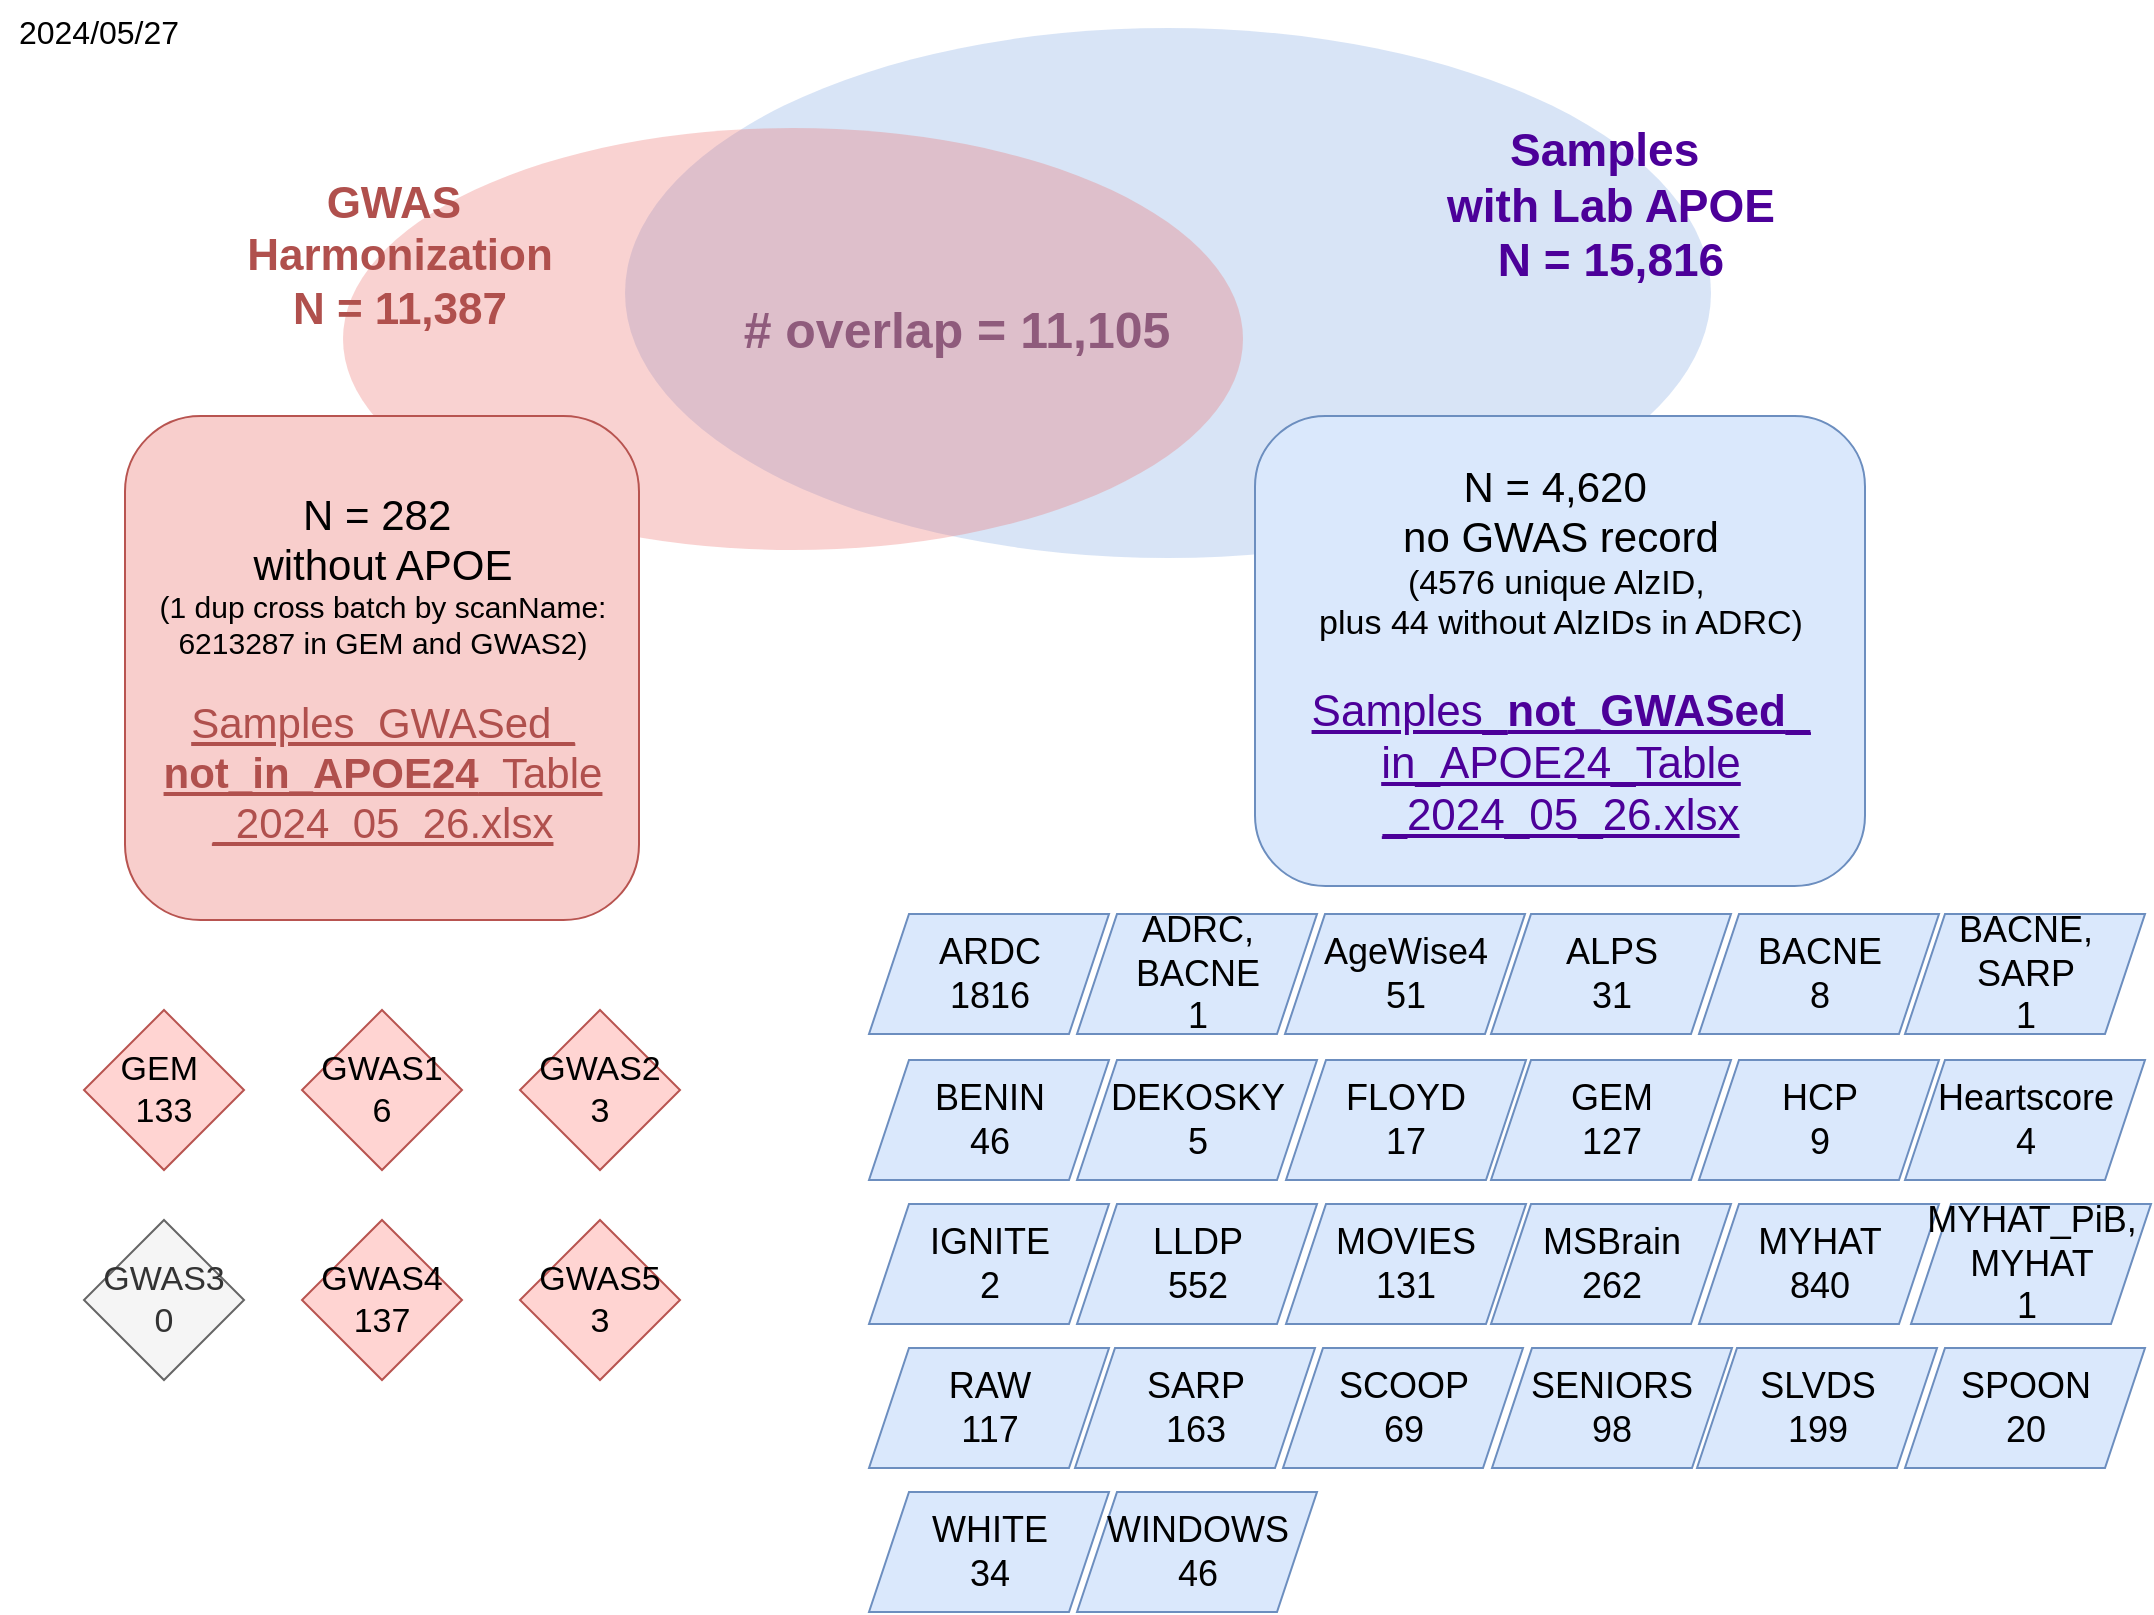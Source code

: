 <mxfile version="24.4.9" type="device">
  <diagram id="c3cad289-d560-70ba-9eab-9946d79d6b94" name="Page-1">
    <mxGraphModel dx="1710" dy="1085" grid="0" gridSize="10" guides="1" tooltips="1" connect="1" arrows="1" fold="1" page="1" pageScale="1" pageWidth="1100" pageHeight="850" background="#ffffff" math="0" shadow="0">
      <root>
        <mxCell id="0" />
        <mxCell id="1" parent="0" />
        <mxCell id="2714d821fc85a389-23" value="" style="ellipse;whiteSpace=wrap;html=1;rounded=1;shadow=0;comic=0;strokeColor=none;strokeWidth=6;fillColor=#7EA6E0;fontSize=20;fontColor=#000000;opacity=30;fontStyle=0" parent="1" vertex="1">
          <mxGeometry x="321.5" y="22" width="543" height="265" as="geometry" />
        </mxCell>
        <mxCell id="2714d821fc85a389-1" value="" style="ellipse;whiteSpace=wrap;html=1;rounded=1;shadow=0;comic=0;strokeColor=none;strokeWidth=6;fillColor=#EA6B66;fontSize=20;fontColor=#000000;opacity=30;fontStyle=0" parent="1" vertex="1">
          <mxGeometry x="180.5" y="72" width="450" height="211" as="geometry" />
        </mxCell>
        <mxCell id="2d132a9ff17c12e9-2" value="&lt;font color=&quot;#8f5b7c&quot; size=&quot;1&quot; style=&quot;&quot;&gt;&lt;b style=&quot;font-size: 25px;&quot;&gt;# overlap =&amp;nbsp;11,105&lt;/b&gt;&lt;/font&gt;" style="text;html=1;strokeColor=none;fillColor=none;align=center;verticalAlign=middle;whiteSpace=wrap;rounded=1;shadow=0;comic=0;fontSize=20;fontColor=#875675;arcSize=50;fontStyle=0" parent="1" vertex="1">
          <mxGeometry x="299.5" y="126" width="375" height="92" as="geometry" />
        </mxCell>
        <mxCell id="2714d821fc85a389-5" value="&lt;span style=&quot;font-weight: 700; font-size: 22px;&quot;&gt;&lt;font style=&quot;font-size: 22px;&quot;&gt;GWAS&amp;nbsp;&lt;/font&gt;&lt;/span&gt;&lt;div style=&quot;font-weight: 700; font-size: 22px;&quot;&gt;&lt;font style=&quot;font-size: 22px;&quot;&gt;Harmonization&lt;/font&gt;&lt;/div&gt;&lt;div style=&quot;font-weight: 700; font-size: 22px;&quot;&gt;&lt;font style=&quot;font-size: 22px;&quot;&gt;N = 11,387&lt;/font&gt;&lt;/div&gt;" style="text;html=1;strokeColor=none;fillColor=none;align=center;verticalAlign=middle;whiteSpace=wrap;rounded=1;shadow=0;comic=0;fontSize=20;fontColor=#B0504D;arcSize=0;fontStyle=0" parent="1" vertex="1">
          <mxGeometry x="124" y="126" width="170" height="20" as="geometry" />
        </mxCell>
        <mxCell id="bX-NFf3l7EUV0vxg2pBb-1" value="&lt;span style=&quot;font-weight: 700; font-size: 23px;&quot;&gt;&lt;font color=&quot;#4c0099&quot;&gt;Samples&amp;nbsp;&lt;/font&gt;&lt;/span&gt;&lt;div style=&quot;font-size: 23px;&quot;&gt;&lt;font color=&quot;#4c0099&quot;&gt;&lt;span style=&quot;font-weight: 700; font-size: 23px;&quot;&gt;with&amp;nbsp;&lt;/span&gt;&lt;span style=&quot;font-weight: 700; background-color: initial; font-size: 23px;&quot;&gt;Lab APOE&lt;/span&gt;&lt;/font&gt;&lt;div style=&quot;font-weight: 700; font-size: 23px;&quot;&gt;&lt;div style=&quot;font-size: 23px;&quot;&gt;&lt;font color=&quot;#4c0099&quot;&gt;N = 15,816&lt;/font&gt;&lt;/div&gt;&lt;/div&gt;&lt;/div&gt;" style="text;html=1;align=center;verticalAlign=middle;whiteSpace=wrap;rounded=0;fontSize=23;" vertex="1" parent="1">
          <mxGeometry x="678" y="70" width="273" height="82" as="geometry" />
        </mxCell>
        <mxCell id="bX-NFf3l7EUV0vxg2pBb-4" value="&lt;font style=&quot;font-size: 21px;&quot;&gt;N = 4,620&amp;nbsp;&lt;/font&gt;&lt;div&gt;&lt;font style=&quot;font-size: 21px;&quot;&gt;no GWAS record&lt;/font&gt;&lt;/div&gt;&lt;div&gt;&lt;font style=&quot;font-size: 17px;&quot;&gt;(4576 unique AlzID,&amp;nbsp;&lt;/font&gt;&lt;/div&gt;&lt;div&gt;&lt;font style=&quot;font-size: 17px;&quot;&gt;plus 44 without AlzIDs in ADRC)&lt;/font&gt;&lt;/div&gt;&lt;div&gt;&lt;font style=&quot;font-size: 17px;&quot;&gt;&lt;br&gt;&lt;/font&gt;&lt;/div&gt;&lt;div style=&quot;font-size: 22px;&quot;&gt;&lt;font color=&quot;#4c0099&quot; style=&quot;font-size: 22px;&quot;&gt;&lt;u style=&quot;&quot;&gt;Samples_&lt;b style=&quot;&quot;&gt;not_GWASed&lt;/b&gt;_&lt;/u&gt;&lt;/font&gt;&lt;/div&gt;&lt;div style=&quot;font-size: 22px;&quot;&gt;&lt;font style=&quot;font-size: 22px;&quot;&gt;&lt;font color=&quot;#4c0099&quot; style=&quot;font-size: 22px;&quot;&gt;&lt;u&gt;in_APOE24_Table&lt;/u&gt;&lt;/font&gt;&lt;/font&gt;&lt;/div&gt;&lt;div style=&quot;font-size: 22px;&quot;&gt;&lt;font style=&quot;font-size: 22px;&quot;&gt;&lt;font color=&quot;#4c0099&quot; style=&quot;font-size: 22px;&quot;&gt;&lt;u style=&quot;&quot;&gt;_2024_05_26.xlsx&lt;/u&gt;&lt;/font&gt;&lt;br&gt;&lt;/font&gt;&lt;/div&gt;" style="rounded=1;whiteSpace=wrap;html=1;fillColor=#dae8fc;strokeColor=#6c8ebf;" vertex="1" parent="1">
          <mxGeometry x="636.5" y="216" width="305" height="235" as="geometry" />
        </mxCell>
        <mxCell id="bX-NFf3l7EUV0vxg2pBb-8" value="&lt;span style=&quot;font-size: 21px;&quot;&gt;N = 282&amp;nbsp;&lt;/span&gt;&lt;div&gt;&lt;span style=&quot;font-size: 21px;&quot;&gt;without APOE&lt;/span&gt;&lt;/div&gt;&lt;div&gt;&lt;font style=&quot;font-size: 15px;&quot;&gt;(1 dup cross batch by scanName: 6213287 in GEM and GWAS2)&lt;/font&gt;&lt;/div&gt;&lt;div&gt;&lt;font color=&quot;#b0504d&quot; style=&quot;font-size: 15px;&quot;&gt;&lt;br&gt;&lt;/font&gt;&lt;/div&gt;&lt;div style=&quot;font-size: 21px;&quot;&gt;&lt;font color=&quot;#b0504d&quot; style=&quot;font-size: 21px;&quot;&gt;&lt;u&gt;&lt;span style=&quot;&quot;&gt;Samples_GWASed_&lt;/span&gt;&lt;div style=&quot;&quot;&gt;&lt;b style=&quot;&quot;&gt;not_in_APOE24&lt;/b&gt;&lt;span style=&quot;&quot;&gt;_Table&lt;/span&gt;&lt;/div&gt;&lt;div style=&quot;&quot;&gt;&lt;span style=&quot;&quot;&gt;_2024_05_26.xlsx&lt;/span&gt;&lt;/div&gt;&lt;/u&gt;&lt;/font&gt;&lt;/div&gt;" style="rounded=1;whiteSpace=wrap;html=1;fillColor=#f8cecc;strokeColor=#b85450;" vertex="1" parent="1">
          <mxGeometry x="71.5" y="216" width="257" height="252" as="geometry" />
        </mxCell>
        <mxCell id="bX-NFf3l7EUV0vxg2pBb-16" value="GEM&amp;nbsp;&lt;div&gt;133&lt;/div&gt;" style="rhombus;whiteSpace=wrap;html=1;fontSize=17;fillColor=#FFD4D2;strokeColor=#b85450;" vertex="1" parent="1">
          <mxGeometry x="51" y="513" width="80" height="80" as="geometry" />
        </mxCell>
        <mxCell id="bX-NFf3l7EUV0vxg2pBb-17" value="GWAS1&lt;div&gt;6&lt;/div&gt;" style="rhombus;whiteSpace=wrap;html=1;fontSize=17;fillColor=#FFD4D2;strokeColor=#b85450;" vertex="1" parent="1">
          <mxGeometry x="160" y="513" width="80" height="80" as="geometry" />
        </mxCell>
        <mxCell id="bX-NFf3l7EUV0vxg2pBb-18" value="GWAS2&lt;div&gt;3&lt;/div&gt;" style="rhombus;whiteSpace=wrap;html=1;fontSize=17;fillColor=#FFD4D2;strokeColor=#b85450;" vertex="1" parent="1">
          <mxGeometry x="269" y="513" width="80" height="80" as="geometry" />
        </mxCell>
        <mxCell id="bX-NFf3l7EUV0vxg2pBb-19" value="GWAS3&lt;div&gt;0&lt;/div&gt;" style="rhombus;whiteSpace=wrap;html=1;fontSize=17;fillColor=#f5f5f5;strokeColor=#666666;fontColor=#333333;" vertex="1" parent="1">
          <mxGeometry x="51" y="618" width="80" height="80" as="geometry" />
        </mxCell>
        <mxCell id="bX-NFf3l7EUV0vxg2pBb-20" value="GWAS4&lt;div&gt;137&lt;/div&gt;" style="rhombus;whiteSpace=wrap;html=1;fontSize=17;fillColor=#FFD4D2;strokeColor=#b85450;" vertex="1" parent="1">
          <mxGeometry x="160" y="618" width="80" height="80" as="geometry" />
        </mxCell>
        <mxCell id="bX-NFf3l7EUV0vxg2pBb-21" value="GWAS5&lt;div&gt;3&lt;/div&gt;" style="rhombus;whiteSpace=wrap;html=1;fontSize=17;fillColor=#FFD4D2;strokeColor=#b85450;" vertex="1" parent="1">
          <mxGeometry x="269" y="618" width="80" height="80" as="geometry" />
        </mxCell>
        <mxCell id="bX-NFf3l7EUV0vxg2pBb-67" value="" style="group" vertex="1" connectable="0" parent="1">
          <mxGeometry x="443.5" y="465" width="641" height="349" as="geometry" />
        </mxCell>
        <mxCell id="bX-NFf3l7EUV0vxg2pBb-24" value="RAW&lt;div style=&quot;font-size: 18px;&quot;&gt;117&lt;/div&gt;" style="shape=parallelogram;perimeter=parallelogramPerimeter;whiteSpace=wrap;html=1;fixedSize=1;fontSize=18;fillColor=#dae8fc;strokeColor=#6c8ebf;" vertex="1" parent="bX-NFf3l7EUV0vxg2pBb-67">
          <mxGeometry y="217" width="120" height="60" as="geometry" />
        </mxCell>
        <mxCell id="bX-NFf3l7EUV0vxg2pBb-26" value="MYHAT&lt;div style=&quot;font-size: 18px;&quot;&gt;840&lt;/div&gt;" style="shape=parallelogram;perimeter=parallelogramPerimeter;whiteSpace=wrap;html=1;fixedSize=1;fontSize=18;fillColor=#dae8fc;strokeColor=#6c8ebf;" vertex="1" parent="bX-NFf3l7EUV0vxg2pBb-67">
          <mxGeometry x="415" y="145" width="120" height="60" as="geometry" />
        </mxCell>
        <mxCell id="bX-NFf3l7EUV0vxg2pBb-27" value="MSBrain&lt;div style=&quot;font-size: 18px;&quot;&gt;262&lt;/div&gt;" style="shape=parallelogram;perimeter=parallelogramPerimeter;whiteSpace=wrap;html=1;fixedSize=1;fontSize=18;fillColor=#dae8fc;strokeColor=#6c8ebf;" vertex="1" parent="bX-NFf3l7EUV0vxg2pBb-67">
          <mxGeometry x="311" y="145" width="120" height="60" as="geometry" />
        </mxCell>
        <mxCell id="bX-NFf3l7EUV0vxg2pBb-28" value="MOVIES&lt;div style=&quot;font-size: 18px;&quot;&gt;131&lt;/div&gt;" style="shape=parallelogram;perimeter=parallelogramPerimeter;whiteSpace=wrap;html=1;fixedSize=1;fontSize=18;fillColor=#dae8fc;strokeColor=#6c8ebf;" vertex="1" parent="bX-NFf3l7EUV0vxg2pBb-67">
          <mxGeometry x="208.5" y="145" width="120" height="60" as="geometry" />
        </mxCell>
        <mxCell id="bX-NFf3l7EUV0vxg2pBb-29" value="LLDP&lt;div style=&quot;font-size: 18px;&quot;&gt;552&lt;/div&gt;" style="shape=parallelogram;perimeter=parallelogramPerimeter;whiteSpace=wrap;html=1;fixedSize=1;fontSize=18;fillColor=#dae8fc;strokeColor=#6c8ebf;" vertex="1" parent="bX-NFf3l7EUV0vxg2pBb-67">
          <mxGeometry x="104" y="145" width="120" height="60" as="geometry" />
        </mxCell>
        <mxCell id="bX-NFf3l7EUV0vxg2pBb-30" value="IGNITE&lt;div style=&quot;font-size: 18px;&quot;&gt;2&lt;/div&gt;" style="shape=parallelogram;perimeter=parallelogramPerimeter;whiteSpace=wrap;html=1;fixedSize=1;fontSize=18;fillColor=#dae8fc;strokeColor=#6c8ebf;" vertex="1" parent="bX-NFf3l7EUV0vxg2pBb-67">
          <mxGeometry y="145" width="120" height="60" as="geometry" />
        </mxCell>
        <mxCell id="bX-NFf3l7EUV0vxg2pBb-31" value="Heartscore&lt;div style=&quot;font-size: 18px;&quot;&gt;4&lt;/div&gt;" style="shape=parallelogram;perimeter=parallelogramPerimeter;whiteSpace=wrap;html=1;fixedSize=1;fontSize=18;fillColor=#dae8fc;strokeColor=#6c8ebf;" vertex="1" parent="bX-NFf3l7EUV0vxg2pBb-67">
          <mxGeometry x="518" y="73" width="120" height="60" as="geometry" />
        </mxCell>
        <mxCell id="bX-NFf3l7EUV0vxg2pBb-32" value="HCP&lt;div style=&quot;font-size: 18px;&quot;&gt;9&lt;/div&gt;" style="shape=parallelogram;perimeter=parallelogramPerimeter;whiteSpace=wrap;html=1;fixedSize=1;fontSize=18;fillColor=#dae8fc;strokeColor=#6c8ebf;" vertex="1" parent="bX-NFf3l7EUV0vxg2pBb-67">
          <mxGeometry x="415" y="73" width="120" height="60" as="geometry" />
        </mxCell>
        <mxCell id="bX-NFf3l7EUV0vxg2pBb-33" value="GEM&lt;div style=&quot;font-size: 18px;&quot;&gt;127&lt;/div&gt;" style="shape=parallelogram;perimeter=parallelogramPerimeter;whiteSpace=wrap;html=1;fixedSize=1;fontSize=18;fillColor=#dae8fc;strokeColor=#6c8ebf;" vertex="1" parent="bX-NFf3l7EUV0vxg2pBb-67">
          <mxGeometry x="311" y="73" width="120" height="60" as="geometry" />
        </mxCell>
        <mxCell id="bX-NFf3l7EUV0vxg2pBb-34" value="FLOYD&lt;div style=&quot;font-size: 18px;&quot;&gt;17&lt;/div&gt;" style="shape=parallelogram;perimeter=parallelogramPerimeter;whiteSpace=wrap;html=1;fixedSize=1;fontSize=18;fillColor=#dae8fc;strokeColor=#6c8ebf;" vertex="1" parent="bX-NFf3l7EUV0vxg2pBb-67">
          <mxGeometry x="208.5" y="73" width="120" height="60" as="geometry" />
        </mxCell>
        <mxCell id="bX-NFf3l7EUV0vxg2pBb-35" value="ADRC,&lt;div&gt;BACNE&lt;div style=&quot;font-size: 18px;&quot;&gt;1&lt;/div&gt;&lt;/div&gt;" style="shape=parallelogram;perimeter=parallelogramPerimeter;whiteSpace=wrap;html=1;fixedSize=1;fontSize=18;fillColor=#dae8fc;strokeColor=#6c8ebf;" vertex="1" parent="bX-NFf3l7EUV0vxg2pBb-67">
          <mxGeometry x="104" width="120" height="60" as="geometry" />
        </mxCell>
        <mxCell id="bX-NFf3l7EUV0vxg2pBb-36" value="ARDC&lt;div style=&quot;font-size: 18px;&quot;&gt;1816&lt;/div&gt;" style="shape=parallelogram;perimeter=parallelogramPerimeter;whiteSpace=wrap;html=1;fixedSize=1;fontSize=18;fillColor=#dae8fc;strokeColor=#6c8ebf;" vertex="1" parent="bX-NFf3l7EUV0vxg2pBb-67">
          <mxGeometry width="120" height="60" as="geometry" />
        </mxCell>
        <mxCell id="bX-NFf3l7EUV0vxg2pBb-37" value="AgeWise4&lt;br style=&quot;font-size: 18px;&quot;&gt;&lt;div style=&quot;font-size: 18px;&quot;&gt;51&lt;/div&gt;" style="shape=parallelogram;perimeter=parallelogramPerimeter;whiteSpace=wrap;html=1;fixedSize=1;fontSize=18;fillColor=#dae8fc;strokeColor=#6c8ebf;" vertex="1" parent="bX-NFf3l7EUV0vxg2pBb-67">
          <mxGeometry x="208" width="120" height="60" as="geometry" />
        </mxCell>
        <mxCell id="bX-NFf3l7EUV0vxg2pBb-38" value="&lt;div style=&quot;font-size: 18px;&quot;&gt;ALPS&lt;/div&gt;&lt;div style=&quot;font-size: 18px;&quot;&gt;31&lt;/div&gt;" style="shape=parallelogram;perimeter=parallelogramPerimeter;whiteSpace=wrap;html=1;fixedSize=1;fontSize=18;fillColor=#dae8fc;strokeColor=#6c8ebf;" vertex="1" parent="bX-NFf3l7EUV0vxg2pBb-67">
          <mxGeometry x="311" width="120" height="60" as="geometry" />
        </mxCell>
        <mxCell id="bX-NFf3l7EUV0vxg2pBb-39" value="BACNE&lt;br style=&quot;font-size: 18px;&quot;&gt;&lt;div style=&quot;font-size: 18px;&quot;&gt;8&lt;/div&gt;" style="shape=parallelogram;perimeter=parallelogramPerimeter;whiteSpace=wrap;html=1;fixedSize=1;fontSize=18;fillColor=#dae8fc;strokeColor=#6c8ebf;" vertex="1" parent="bX-NFf3l7EUV0vxg2pBb-67">
          <mxGeometry x="415" width="120" height="60" as="geometry" />
        </mxCell>
        <mxCell id="bX-NFf3l7EUV0vxg2pBb-40" value="BACNE, SARP&lt;div style=&quot;font-size: 18px;&quot;&gt;1&lt;/div&gt;" style="shape=parallelogram;perimeter=parallelogramPerimeter;whiteSpace=wrap;html=1;fixedSize=1;fontSize=18;fillColor=#dae8fc;strokeColor=#6c8ebf;" vertex="1" parent="bX-NFf3l7EUV0vxg2pBb-67">
          <mxGeometry x="518" width="120" height="60" as="geometry" />
        </mxCell>
        <mxCell id="bX-NFf3l7EUV0vxg2pBb-41" value="&lt;div style=&quot;font-size: 18px;&quot;&gt;BENIN&lt;/div&gt;&lt;div style=&quot;font-size: 18px;&quot;&gt;46&lt;/div&gt;" style="shape=parallelogram;perimeter=parallelogramPerimeter;whiteSpace=wrap;html=1;fixedSize=1;fontSize=18;fillColor=#dae8fc;strokeColor=#6c8ebf;" vertex="1" parent="bX-NFf3l7EUV0vxg2pBb-67">
          <mxGeometry y="73" width="120" height="60" as="geometry" />
        </mxCell>
        <mxCell id="bX-NFf3l7EUV0vxg2pBb-42" value="DEKOSKY&lt;br style=&quot;font-size: 18px;&quot;&gt;&lt;div style=&quot;font-size: 18px;&quot;&gt;5&lt;/div&gt;" style="shape=parallelogram;perimeter=parallelogramPerimeter;whiteSpace=wrap;html=1;fixedSize=1;fontSize=18;fillColor=#dae8fc;strokeColor=#6c8ebf;" vertex="1" parent="bX-NFf3l7EUV0vxg2pBb-67">
          <mxGeometry x="104" y="73" width="120" height="60" as="geometry" />
        </mxCell>
        <mxCell id="bX-NFf3l7EUV0vxg2pBb-43" value="&lt;div style=&quot;font-size: 18px;&quot;&gt;SARP&lt;/div&gt;&lt;div style=&quot;font-size: 18px;&quot;&gt;163&lt;/div&gt;" style="shape=parallelogram;perimeter=parallelogramPerimeter;whiteSpace=wrap;html=1;fixedSize=1;fontSize=18;fillColor=#dae8fc;strokeColor=#6c8ebf;" vertex="1" parent="bX-NFf3l7EUV0vxg2pBb-67">
          <mxGeometry x="103" y="217" width="120" height="60" as="geometry" />
        </mxCell>
        <mxCell id="bX-NFf3l7EUV0vxg2pBb-44" value="SCOOP&lt;div style=&quot;font-size: 18px;&quot;&gt;69&lt;/div&gt;" style="shape=parallelogram;perimeter=parallelogramPerimeter;whiteSpace=wrap;html=1;fixedSize=1;fontSize=18;fillColor=#dae8fc;strokeColor=#6c8ebf;" vertex="1" parent="bX-NFf3l7EUV0vxg2pBb-67">
          <mxGeometry x="207" y="217" width="120" height="60" as="geometry" />
        </mxCell>
        <mxCell id="bX-NFf3l7EUV0vxg2pBb-45" value="SENIORS&lt;br style=&quot;font-size: 18px;&quot;&gt;&lt;div style=&quot;font-size: 18px;&quot;&gt;98&lt;/div&gt;" style="shape=parallelogram;perimeter=parallelogramPerimeter;whiteSpace=wrap;html=1;fixedSize=1;fontSize=18;fillColor=#dae8fc;strokeColor=#6c8ebf;" vertex="1" parent="bX-NFf3l7EUV0vxg2pBb-67">
          <mxGeometry x="311.5" y="217" width="120" height="60" as="geometry" />
        </mxCell>
        <mxCell id="bX-NFf3l7EUV0vxg2pBb-50" value="SLVDS&lt;div style=&quot;font-size: 18px;&quot;&gt;199&lt;/div&gt;" style="shape=parallelogram;perimeter=parallelogramPerimeter;whiteSpace=wrap;html=1;fixedSize=1;fontSize=18;fillColor=#dae8fc;strokeColor=#6c8ebf;" vertex="1" parent="bX-NFf3l7EUV0vxg2pBb-67">
          <mxGeometry x="414" y="217" width="120" height="60" as="geometry" />
        </mxCell>
        <mxCell id="bX-NFf3l7EUV0vxg2pBb-52" value="SPOON&lt;div style=&quot;font-size: 18px;&quot;&gt;20&lt;/div&gt;" style="shape=parallelogram;perimeter=parallelogramPerimeter;whiteSpace=wrap;html=1;fixedSize=1;fontSize=18;fillColor=#dae8fc;strokeColor=#6c8ebf;" vertex="1" parent="bX-NFf3l7EUV0vxg2pBb-67">
          <mxGeometry x="518" y="217" width="120" height="60" as="geometry" />
        </mxCell>
        <mxCell id="bX-NFf3l7EUV0vxg2pBb-53" value="WHITE&lt;div style=&quot;font-size: 18px;&quot;&gt;34&lt;/div&gt;" style="shape=parallelogram;perimeter=parallelogramPerimeter;whiteSpace=wrap;html=1;fixedSize=1;fontSize=18;fillColor=#dae8fc;strokeColor=#6c8ebf;" vertex="1" parent="bX-NFf3l7EUV0vxg2pBb-67">
          <mxGeometry y="289" width="120" height="60" as="geometry" />
        </mxCell>
        <mxCell id="bX-NFf3l7EUV0vxg2pBb-55" value="WINDOWS&lt;br style=&quot;font-size: 18px;&quot;&gt;&lt;div style=&quot;font-size: 18px;&quot;&gt;46&lt;/div&gt;" style="shape=parallelogram;perimeter=parallelogramPerimeter;whiteSpace=wrap;html=1;fixedSize=1;fontSize=18;fillColor=#dae8fc;strokeColor=#6c8ebf;" vertex="1" parent="bX-NFf3l7EUV0vxg2pBb-67">
          <mxGeometry x="104" y="289" width="120" height="60" as="geometry" />
        </mxCell>
        <mxCell id="bX-NFf3l7EUV0vxg2pBb-25" value="MYHAT_PiB,&lt;div style=&quot;font-size: 18px;&quot;&gt;MYHAT&lt;/div&gt;&lt;div style=&quot;font-size: 18px;&quot;&gt;1&amp;nbsp;&lt;/div&gt;" style="shape=parallelogram;perimeter=parallelogramPerimeter;whiteSpace=wrap;html=1;fixedSize=1;fontSize=18;fillColor=#dae8fc;strokeColor=#6c8ebf;" vertex="1" parent="bX-NFf3l7EUV0vxg2pBb-67">
          <mxGeometry x="521" y="145" width="120" height="60" as="geometry" />
        </mxCell>
        <mxCell id="bX-NFf3l7EUV0vxg2pBb-69" value="&lt;font style=&quot;font-size: 16px;&quot;&gt;2024/05/27&lt;/font&gt;" style="text;html=1;align=center;verticalAlign=middle;resizable=0;points=[];autosize=1;strokeColor=none;fillColor=none;" vertex="1" parent="1">
          <mxGeometry x="9" y="8" width="98" height="31" as="geometry" />
        </mxCell>
      </root>
    </mxGraphModel>
  </diagram>
</mxfile>
